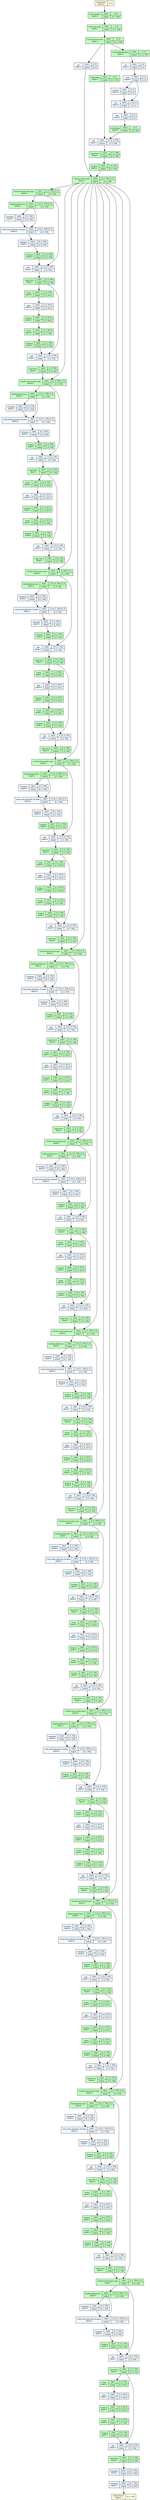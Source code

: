 strict digraph Roberta {
	graph [ordering=in size="149.7,149.7"]
	node [align=left fontname="Linux libertine" fontsize=10 height=0.2 ranksep=0.1 shape=record style=filled]
	edge [fontsize=10]
	0 [label="input-tensor&#92;ndepth:0|(2, 6)" fillcolor=lightyellow]
	1 [label="RobertaModel&#92;ndepth:0|{input:|output:}|{(2, 6)|(2, 6, 768)}" fillcolor=darkseagreen1]
	2 [label="RobertaEncoder&#92;ndepth:1|{input:|output:}|{(2, 6)|(2, 6, 768)}" fillcolor=darkseagreen1]
	3 [label="TransformerEncoder&#92;ndepth:2|{input:|output:}|{(2, 6)|(6, 2, 768)}" fillcolor=darkseagreen1]
	4 [label="eq&#92;ndepth:3|{input:|output:}|{(2, 6)|(2, 6)}" fillcolor=aliceblue]
	5 [label="TransformerEncoder&#92;ndepth:3|{input:|output:}|{(2, 6, 768), (2, 6)|(2, 6, 768)}" fillcolor=darkseagreen1]
	6 [label="TransformerEncoderLayer&#92;ndepth:4|{input:|output:}|{(2, 6, 768), (2, 6)|(2, 6, 768)}" fillcolor=darkseagreen1]
	7 [label="MultiheadAttention&#92;ndepth:5|{input:|output:}|{3 x (2, 6, 768), (2, 6)|(2, 6, 768)}" fillcolor=darkseagreen1]
	8 [label="transpose&#92;ndepth:6|{input:|output:}|{(2, 6, 768)|(6, 2, 768)}" fillcolor=aliceblue]
	9 [label="multi_head_attention_forward&#92;ndepth:6|{input:|output:}|{3 x (6, 2, 768), (2, 6)|(6, 2, 768)}" fillcolor=aliceblue]
	10 [label="transpose&#92;ndepth:6|{input:|output:}|{(6, 2, 768)|(2, 6, 768)}" fillcolor=aliceblue]
	11 [label="Dropout&#92;ndepth:5|{input:|output:}|{(2, 6, 768)|(2, 6, 768)}" fillcolor=darkseagreen1]
	12 [label="add&#92;ndepth:5|{input:|output:}|{2 x (2, 6, 768)|(2, 6, 768)}" fillcolor=aliceblue]
	13 [label="LayerNorm&#92;ndepth:5|{input:|output:}|{(2, 6, 768)|(2, 6, 768)}" fillcolor=darkseagreen1]
	14 [label="Linear&#92;ndepth:5|{input:|output:}|{(2, 6, 768)|(2, 6, 3072)}" fillcolor=darkseagreen1]
	15 [label="gelu&#92;ndepth:5|{input:|output:}|{(2, 6, 3072)|(2, 6, 3072)}" fillcolor=aliceblue]
	16 [label="Dropout&#92;ndepth:5|{input:|output:}|{(2, 6, 3072)|(2, 6, 3072)}" fillcolor=darkseagreen1]
	17 [label="Linear&#92;ndepth:5|{input:|output:}|{(2, 6, 3072)|(2, 6, 768)}" fillcolor=darkseagreen1]
	18 [label="Dropout&#92;ndepth:5|{input:|output:}|{(2, 6, 768)|(2, 6, 768)}" fillcolor=darkseagreen1]
	19 [label="add&#92;ndepth:5|{input:|output:}|{2 x (2, 6, 768)|(2, 6, 768)}" fillcolor=aliceblue]
	20 [label="LayerNorm&#92;ndepth:5|{input:|output:}|{(2, 6, 768)|(2, 6, 768)}" fillcolor=darkseagreen1]
	21 [label="TransformerEncoderLayer&#92;ndepth:4|{input:|output:}|{(2, 6, 768), (2, 6)|(2, 6, 768)}" fillcolor=darkseagreen1]
	22 [label="MultiheadAttention&#92;ndepth:5|{input:|output:}|{3 x (2, 6, 768), (2, 6)|(2, 6, 768)}" fillcolor=darkseagreen1]
	23 [label="transpose&#92;ndepth:6|{input:|output:}|{(2, 6, 768)|(6, 2, 768)}" fillcolor=aliceblue]
	24 [label="multi_head_attention_forward&#92;ndepth:6|{input:|output:}|{3 x (6, 2, 768), (2, 6)|(6, 2, 768)}" fillcolor=aliceblue]
	25 [label="transpose&#92;ndepth:6|{input:|output:}|{(6, 2, 768)|(2, 6, 768)}" fillcolor=aliceblue]
	26 [label="Dropout&#92;ndepth:5|{input:|output:}|{(2, 6, 768)|(2, 6, 768)}" fillcolor=darkseagreen1]
	27 [label="add&#92;ndepth:5|{input:|output:}|{2 x (2, 6, 768)|(2, 6, 768)}" fillcolor=aliceblue]
	28 [label="LayerNorm&#92;ndepth:5|{input:|output:}|{(2, 6, 768)|(2, 6, 768)}" fillcolor=darkseagreen1]
	29 [label="Linear&#92;ndepth:5|{input:|output:}|{(2, 6, 768)|(2, 6, 3072)}" fillcolor=darkseagreen1]
	30 [label="gelu&#92;ndepth:5|{input:|output:}|{(2, 6, 3072)|(2, 6, 3072)}" fillcolor=aliceblue]
	31 [label="Dropout&#92;ndepth:5|{input:|output:}|{(2, 6, 3072)|(2, 6, 3072)}" fillcolor=darkseagreen1]
	32 [label="Linear&#92;ndepth:5|{input:|output:}|{(2, 6, 3072)|(2, 6, 768)}" fillcolor=darkseagreen1]
	33 [label="Dropout&#92;ndepth:5|{input:|output:}|{(2, 6, 768)|(2, 6, 768)}" fillcolor=darkseagreen1]
	34 [label="add&#92;ndepth:5|{input:|output:}|{2 x (2, 6, 768)|(2, 6, 768)}" fillcolor=aliceblue]
	35 [label="LayerNorm&#92;ndepth:5|{input:|output:}|{(2, 6, 768)|(2, 6, 768)}" fillcolor=darkseagreen1]
	36 [label="TransformerEncoderLayer&#92;ndepth:4|{input:|output:}|{(2, 6, 768), (2, 6)|(2, 6, 768)}" fillcolor=darkseagreen1]
	37 [label="MultiheadAttention&#92;ndepth:5|{input:|output:}|{3 x (2, 6, 768), (2, 6)|(2, 6, 768)}" fillcolor=darkseagreen1]
	38 [label="transpose&#92;ndepth:6|{input:|output:}|{(2, 6, 768)|(6, 2, 768)}" fillcolor=aliceblue]
	39 [label="multi_head_attention_forward&#92;ndepth:6|{input:|output:}|{3 x (6, 2, 768), (2, 6)|(6, 2, 768)}" fillcolor=aliceblue]
	40 [label="transpose&#92;ndepth:6|{input:|output:}|{(6, 2, 768)|(2, 6, 768)}" fillcolor=aliceblue]
	41 [label="Dropout&#92;ndepth:5|{input:|output:}|{(2, 6, 768)|(2, 6, 768)}" fillcolor=darkseagreen1]
	42 [label="add&#92;ndepth:5|{input:|output:}|{2 x (2, 6, 768)|(2, 6, 768)}" fillcolor=aliceblue]
	43 [label="LayerNorm&#92;ndepth:5|{input:|output:}|{(2, 6, 768)|(2, 6, 768)}" fillcolor=darkseagreen1]
	44 [label="Linear&#92;ndepth:5|{input:|output:}|{(2, 6, 768)|(2, 6, 3072)}" fillcolor=darkseagreen1]
	45 [label="gelu&#92;ndepth:5|{input:|output:}|{(2, 6, 3072)|(2, 6, 3072)}" fillcolor=aliceblue]
	46 [label="Dropout&#92;ndepth:5|{input:|output:}|{(2, 6, 3072)|(2, 6, 3072)}" fillcolor=darkseagreen1]
	47 [label="Linear&#92;ndepth:5|{input:|output:}|{(2, 6, 3072)|(2, 6, 768)}" fillcolor=darkseagreen1]
	48 [label="Dropout&#92;ndepth:5|{input:|output:}|{(2, 6, 768)|(2, 6, 768)}" fillcolor=darkseagreen1]
	49 [label="add&#92;ndepth:5|{input:|output:}|{2 x (2, 6, 768)|(2, 6, 768)}" fillcolor=aliceblue]
	50 [label="LayerNorm&#92;ndepth:5|{input:|output:}|{(2, 6, 768)|(2, 6, 768)}" fillcolor=darkseagreen1]
	51 [label="TransformerEncoderLayer&#92;ndepth:4|{input:|output:}|{(2, 6, 768), (2, 6)|(2, 6, 768)}" fillcolor=darkseagreen1]
	52 [label="MultiheadAttention&#92;ndepth:5|{input:|output:}|{3 x (2, 6, 768), (2, 6)|(2, 6, 768)}" fillcolor=darkseagreen1]
	53 [label="transpose&#92;ndepth:6|{input:|output:}|{(2, 6, 768)|(6, 2, 768)}" fillcolor=aliceblue]
	54 [label="multi_head_attention_forward&#92;ndepth:6|{input:|output:}|{3 x (6, 2, 768), (2, 6)|(6, 2, 768)}" fillcolor=aliceblue]
	55 [label="transpose&#92;ndepth:6|{input:|output:}|{(6, 2, 768)|(2, 6, 768)}" fillcolor=aliceblue]
	56 [label="Dropout&#92;ndepth:5|{input:|output:}|{(2, 6, 768)|(2, 6, 768)}" fillcolor=darkseagreen1]
	57 [label="add&#92;ndepth:5|{input:|output:}|{2 x (2, 6, 768)|(2, 6, 768)}" fillcolor=aliceblue]
	58 [label="LayerNorm&#92;ndepth:5|{input:|output:}|{(2, 6, 768)|(2, 6, 768)}" fillcolor=darkseagreen1]
	59 [label="Linear&#92;ndepth:5|{input:|output:}|{(2, 6, 768)|(2, 6, 3072)}" fillcolor=darkseagreen1]
	60 [label="gelu&#92;ndepth:5|{input:|output:}|{(2, 6, 3072)|(2, 6, 3072)}" fillcolor=aliceblue]
	61 [label="Dropout&#92;ndepth:5|{input:|output:}|{(2, 6, 3072)|(2, 6, 3072)}" fillcolor=darkseagreen1]
	62 [label="Linear&#92;ndepth:5|{input:|output:}|{(2, 6, 3072)|(2, 6, 768)}" fillcolor=darkseagreen1]
	63 [label="Dropout&#92;ndepth:5|{input:|output:}|{(2, 6, 768)|(2, 6, 768)}" fillcolor=darkseagreen1]
	64 [label="add&#92;ndepth:5|{input:|output:}|{2 x (2, 6, 768)|(2, 6, 768)}" fillcolor=aliceblue]
	65 [label="LayerNorm&#92;ndepth:5|{input:|output:}|{(2, 6, 768)|(2, 6, 768)}" fillcolor=darkseagreen1]
	66 [label="TransformerEncoderLayer&#92;ndepth:4|{input:|output:}|{(2, 6, 768), (2, 6)|(2, 6, 768)}" fillcolor=darkseagreen1]
	67 [label="MultiheadAttention&#92;ndepth:5|{input:|output:}|{3 x (2, 6, 768), (2, 6)|(2, 6, 768)}" fillcolor=darkseagreen1]
	68 [label="transpose&#92;ndepth:6|{input:|output:}|{(2, 6, 768)|(6, 2, 768)}" fillcolor=aliceblue]
	69 [label="multi_head_attention_forward&#92;ndepth:6|{input:|output:}|{3 x (6, 2, 768), (2, 6)|(6, 2, 768)}" fillcolor=aliceblue]
	70 [label="transpose&#92;ndepth:6|{input:|output:}|{(6, 2, 768)|(2, 6, 768)}" fillcolor=aliceblue]
	71 [label="Dropout&#92;ndepth:5|{input:|output:}|{(2, 6, 768)|(2, 6, 768)}" fillcolor=darkseagreen1]
	72 [label="add&#92;ndepth:5|{input:|output:}|{2 x (2, 6, 768)|(2, 6, 768)}" fillcolor=aliceblue]
	73 [label="LayerNorm&#92;ndepth:5|{input:|output:}|{(2, 6, 768)|(2, 6, 768)}" fillcolor=darkseagreen1]
	74 [label="Linear&#92;ndepth:5|{input:|output:}|{(2, 6, 768)|(2, 6, 3072)}" fillcolor=darkseagreen1]
	75 [label="gelu&#92;ndepth:5|{input:|output:}|{(2, 6, 3072)|(2, 6, 3072)}" fillcolor=aliceblue]
	76 [label="Dropout&#92;ndepth:5|{input:|output:}|{(2, 6, 3072)|(2, 6, 3072)}" fillcolor=darkseagreen1]
	77 [label="Linear&#92;ndepth:5|{input:|output:}|{(2, 6, 3072)|(2, 6, 768)}" fillcolor=darkseagreen1]
	78 [label="Dropout&#92;ndepth:5|{input:|output:}|{(2, 6, 768)|(2, 6, 768)}" fillcolor=darkseagreen1]
	79 [label="add&#92;ndepth:5|{input:|output:}|{2 x (2, 6, 768)|(2, 6, 768)}" fillcolor=aliceblue]
	80 [label="LayerNorm&#92;ndepth:5|{input:|output:}|{(2, 6, 768)|(2, 6, 768)}" fillcolor=darkseagreen1]
	81 [label="TransformerEncoderLayer&#92;ndepth:4|{input:|output:}|{(2, 6, 768), (2, 6)|(2, 6, 768)}" fillcolor=darkseagreen1]
	82 [label="MultiheadAttention&#92;ndepth:5|{input:|output:}|{3 x (2, 6, 768), (2, 6)|(2, 6, 768)}" fillcolor=darkseagreen1]
	83 [label="transpose&#92;ndepth:6|{input:|output:}|{(2, 6, 768)|(6, 2, 768)}" fillcolor=aliceblue]
	84 [label="multi_head_attention_forward&#92;ndepth:6|{input:|output:}|{3 x (6, 2, 768), (2, 6)|(6, 2, 768)}" fillcolor=aliceblue]
	85 [label="transpose&#92;ndepth:6|{input:|output:}|{(6, 2, 768)|(2, 6, 768)}" fillcolor=aliceblue]
	86 [label="Dropout&#92;ndepth:5|{input:|output:}|{(2, 6, 768)|(2, 6, 768)}" fillcolor=darkseagreen1]
	87 [label="add&#92;ndepth:5|{input:|output:}|{2 x (2, 6, 768)|(2, 6, 768)}" fillcolor=aliceblue]
	88 [label="LayerNorm&#92;ndepth:5|{input:|output:}|{(2, 6, 768)|(2, 6, 768)}" fillcolor=darkseagreen1]
	89 [label="Linear&#92;ndepth:5|{input:|output:}|{(2, 6, 768)|(2, 6, 3072)}" fillcolor=darkseagreen1]
	90 [label="gelu&#92;ndepth:5|{input:|output:}|{(2, 6, 3072)|(2, 6, 3072)}" fillcolor=aliceblue]
	91 [label="Dropout&#92;ndepth:5|{input:|output:}|{(2, 6, 3072)|(2, 6, 3072)}" fillcolor=darkseagreen1]
	92 [label="Linear&#92;ndepth:5|{input:|output:}|{(2, 6, 3072)|(2, 6, 768)}" fillcolor=darkseagreen1]
	93 [label="Dropout&#92;ndepth:5|{input:|output:}|{(2, 6, 768)|(2, 6, 768)}" fillcolor=darkseagreen1]
	94 [label="add&#92;ndepth:5|{input:|output:}|{2 x (2, 6, 768)|(2, 6, 768)}" fillcolor=aliceblue]
	95 [label="LayerNorm&#92;ndepth:5|{input:|output:}|{(2, 6, 768)|(2, 6, 768)}" fillcolor=darkseagreen1]
	96 [label="TransformerEncoderLayer&#92;ndepth:4|{input:|output:}|{(2, 6, 768), (2, 6)|(2, 6, 768)}" fillcolor=darkseagreen1]
	97 [label="MultiheadAttention&#92;ndepth:5|{input:|output:}|{3 x (2, 6, 768), (2, 6)|(2, 6, 768)}" fillcolor=darkseagreen1]
	98 [label="transpose&#92;ndepth:6|{input:|output:}|{(2, 6, 768)|(6, 2, 768)}" fillcolor=aliceblue]
	99 [label="multi_head_attention_forward&#92;ndepth:6|{input:|output:}|{3 x (6, 2, 768), (2, 6)|(6, 2, 768)}" fillcolor=aliceblue]
	100 [label="transpose&#92;ndepth:6|{input:|output:}|{(6, 2, 768)|(2, 6, 768)}" fillcolor=aliceblue]
	101 [label="Dropout&#92;ndepth:5|{input:|output:}|{(2, 6, 768)|(2, 6, 768)}" fillcolor=darkseagreen1]
	102 [label="add&#92;ndepth:5|{input:|output:}|{2 x (2, 6, 768)|(2, 6, 768)}" fillcolor=aliceblue]
	103 [label="LayerNorm&#92;ndepth:5|{input:|output:}|{(2, 6, 768)|(2, 6, 768)}" fillcolor=darkseagreen1]
	104 [label="Linear&#92;ndepth:5|{input:|output:}|{(2, 6, 768)|(2, 6, 3072)}" fillcolor=darkseagreen1]
	105 [label="gelu&#92;ndepth:5|{input:|output:}|{(2, 6, 3072)|(2, 6, 3072)}" fillcolor=aliceblue]
	106 [label="Dropout&#92;ndepth:5|{input:|output:}|{(2, 6, 3072)|(2, 6, 3072)}" fillcolor=darkseagreen1]
	107 [label="Linear&#92;ndepth:5|{input:|output:}|{(2, 6, 3072)|(2, 6, 768)}" fillcolor=darkseagreen1]
	108 [label="Dropout&#92;ndepth:5|{input:|output:}|{(2, 6, 768)|(2, 6, 768)}" fillcolor=darkseagreen1]
	109 [label="add&#92;ndepth:5|{input:|output:}|{2 x (2, 6, 768)|(2, 6, 768)}" fillcolor=aliceblue]
	110 [label="LayerNorm&#92;ndepth:5|{input:|output:}|{(2, 6, 768)|(2, 6, 768)}" fillcolor=darkseagreen1]
	111 [label="TransformerEncoderLayer&#92;ndepth:4|{input:|output:}|{(2, 6, 768), (2, 6)|(2, 6, 768)}" fillcolor=darkseagreen1]
	112 [label="MultiheadAttention&#92;ndepth:5|{input:|output:}|{3 x (2, 6, 768), (2, 6)|(2, 6, 768)}" fillcolor=darkseagreen1]
	113 [label="transpose&#92;ndepth:6|{input:|output:}|{(2, 6, 768)|(6, 2, 768)}" fillcolor=aliceblue]
	114 [label="multi_head_attention_forward&#92;ndepth:6|{input:|output:}|{3 x (6, 2, 768), (2, 6)|(6, 2, 768)}" fillcolor=aliceblue]
	115 [label="transpose&#92;ndepth:6|{input:|output:}|{(6, 2, 768)|(2, 6, 768)}" fillcolor=aliceblue]
	116 [label="Dropout&#92;ndepth:5|{input:|output:}|{(2, 6, 768)|(2, 6, 768)}" fillcolor=darkseagreen1]
	117 [label="add&#92;ndepth:5|{input:|output:}|{2 x (2, 6, 768)|(2, 6, 768)}" fillcolor=aliceblue]
	118 [label="LayerNorm&#92;ndepth:5|{input:|output:}|{(2, 6, 768)|(2, 6, 768)}" fillcolor=darkseagreen1]
	119 [label="Linear&#92;ndepth:5|{input:|output:}|{(2, 6, 768)|(2, 6, 3072)}" fillcolor=darkseagreen1]
	120 [label="gelu&#92;ndepth:5|{input:|output:}|{(2, 6, 3072)|(2, 6, 3072)}" fillcolor=aliceblue]
	121 [label="Dropout&#92;ndepth:5|{input:|output:}|{(2, 6, 3072)|(2, 6, 3072)}" fillcolor=darkseagreen1]
	122 [label="Linear&#92;ndepth:5|{input:|output:}|{(2, 6, 3072)|(2, 6, 768)}" fillcolor=darkseagreen1]
	123 [label="Dropout&#92;ndepth:5|{input:|output:}|{(2, 6, 768)|(2, 6, 768)}" fillcolor=darkseagreen1]
	124 [label="add&#92;ndepth:5|{input:|output:}|{2 x (2, 6, 768)|(2, 6, 768)}" fillcolor=aliceblue]
	125 [label="LayerNorm&#92;ndepth:5|{input:|output:}|{(2, 6, 768)|(2, 6, 768)}" fillcolor=darkseagreen1]
	126 [label="TransformerEncoderLayer&#92;ndepth:4|{input:|output:}|{(2, 6, 768), (2, 6)|(2, 6, 768)}" fillcolor=darkseagreen1]
	127 [label="MultiheadAttention&#92;ndepth:5|{input:|output:}|{3 x (2, 6, 768), (2, 6)|(2, 6, 768)}" fillcolor=darkseagreen1]
	128 [label="transpose&#92;ndepth:6|{input:|output:}|{(2, 6, 768)|(6, 2, 768)}" fillcolor=aliceblue]
	129 [label="multi_head_attention_forward&#92;ndepth:6|{input:|output:}|{3 x (6, 2, 768), (2, 6)|(6, 2, 768)}" fillcolor=aliceblue]
	130 [label="transpose&#92;ndepth:6|{input:|output:}|{(6, 2, 768)|(2, 6, 768)}" fillcolor=aliceblue]
	131 [label="Dropout&#92;ndepth:5|{input:|output:}|{(2, 6, 768)|(2, 6, 768)}" fillcolor=darkseagreen1]
	132 [label="add&#92;ndepth:5|{input:|output:}|{2 x (2, 6, 768)|(2, 6, 768)}" fillcolor=aliceblue]
	133 [label="LayerNorm&#92;ndepth:5|{input:|output:}|{(2, 6, 768)|(2, 6, 768)}" fillcolor=darkseagreen1]
	134 [label="Linear&#92;ndepth:5|{input:|output:}|{(2, 6, 768)|(2, 6, 3072)}" fillcolor=darkseagreen1]
	135 [label="gelu&#92;ndepth:5|{input:|output:}|{(2, 6, 3072)|(2, 6, 3072)}" fillcolor=aliceblue]
	136 [label="Dropout&#92;ndepth:5|{input:|output:}|{(2, 6, 3072)|(2, 6, 3072)}" fillcolor=darkseagreen1]
	137 [label="Linear&#92;ndepth:5|{input:|output:}|{(2, 6, 3072)|(2, 6, 768)}" fillcolor=darkseagreen1]
	138 [label="Dropout&#92;ndepth:5|{input:|output:}|{(2, 6, 768)|(2, 6, 768)}" fillcolor=darkseagreen1]
	139 [label="add&#92;ndepth:5|{input:|output:}|{2 x (2, 6, 768)|(2, 6, 768)}" fillcolor=aliceblue]
	140 [label="LayerNorm&#92;ndepth:5|{input:|output:}|{(2, 6, 768)|(2, 6, 768)}" fillcolor=darkseagreen1]
	141 [label="TransformerEncoderLayer&#92;ndepth:4|{input:|output:}|{(2, 6, 768), (2, 6)|(2, 6, 768)}" fillcolor=darkseagreen1]
	142 [label="MultiheadAttention&#92;ndepth:5|{input:|output:}|{3 x (2, 6, 768), (2, 6)|(2, 6, 768)}" fillcolor=darkseagreen1]
	143 [label="transpose&#92;ndepth:6|{input:|output:}|{(2, 6, 768)|(6, 2, 768)}" fillcolor=aliceblue]
	144 [label="multi_head_attention_forward&#92;ndepth:6|{input:|output:}|{3 x (6, 2, 768), (2, 6)|(6, 2, 768)}" fillcolor=aliceblue]
	145 [label="transpose&#92;ndepth:6|{input:|output:}|{(6, 2, 768)|(2, 6, 768)}" fillcolor=aliceblue]
	146 [label="Dropout&#92;ndepth:5|{input:|output:}|{(2, 6, 768)|(2, 6, 768)}" fillcolor=darkseagreen1]
	147 [label="add&#92;ndepth:5|{input:|output:}|{2 x (2, 6, 768)|(2, 6, 768)}" fillcolor=aliceblue]
	148 [label="LayerNorm&#92;ndepth:5|{input:|output:}|{(2, 6, 768)|(2, 6, 768)}" fillcolor=darkseagreen1]
	149 [label="Linear&#92;ndepth:5|{input:|output:}|{(2, 6, 768)|(2, 6, 3072)}" fillcolor=darkseagreen1]
	150 [label="gelu&#92;ndepth:5|{input:|output:}|{(2, 6, 3072)|(2, 6, 3072)}" fillcolor=aliceblue]
	151 [label="Dropout&#92;ndepth:5|{input:|output:}|{(2, 6, 3072)|(2, 6, 3072)}" fillcolor=darkseagreen1]
	152 [label="Linear&#92;ndepth:5|{input:|output:}|{(2, 6, 3072)|(2, 6, 768)}" fillcolor=darkseagreen1]
	153 [label="Dropout&#92;ndepth:5|{input:|output:}|{(2, 6, 768)|(2, 6, 768)}" fillcolor=darkseagreen1]
	154 [label="add&#92;ndepth:5|{input:|output:}|{2 x (2, 6, 768)|(2, 6, 768)}" fillcolor=aliceblue]
	155 [label="LayerNorm&#92;ndepth:5|{input:|output:}|{(2, 6, 768)|(2, 6, 768)}" fillcolor=darkseagreen1]
	156 [label="TransformerEncoderLayer&#92;ndepth:4|{input:|output:}|{(2, 6, 768), (2, 6)|(2, 6, 768)}" fillcolor=darkseagreen1]
	157 [label="MultiheadAttention&#92;ndepth:5|{input:|output:}|{3 x (2, 6, 768), (2, 6)|(2, 6, 768)}" fillcolor=darkseagreen1]
	158 [label="transpose&#92;ndepth:6|{input:|output:}|{(2, 6, 768)|(6, 2, 768)}" fillcolor=aliceblue]
	159 [label="multi_head_attention_forward&#92;ndepth:6|{input:|output:}|{3 x (6, 2, 768), (2, 6)|(6, 2, 768)}" fillcolor=aliceblue]
	160 [label="transpose&#92;ndepth:6|{input:|output:}|{(6, 2, 768)|(2, 6, 768)}" fillcolor=aliceblue]
	161 [label="Dropout&#92;ndepth:5|{input:|output:}|{(2, 6, 768)|(2, 6, 768)}" fillcolor=darkseagreen1]
	162 [label="add&#92;ndepth:5|{input:|output:}|{2 x (2, 6, 768)|(2, 6, 768)}" fillcolor=aliceblue]
	163 [label="LayerNorm&#92;ndepth:5|{input:|output:}|{(2, 6, 768)|(2, 6, 768)}" fillcolor=darkseagreen1]
	164 [label="Linear&#92;ndepth:5|{input:|output:}|{(2, 6, 768)|(2, 6, 3072)}" fillcolor=darkseagreen1]
	165 [label="gelu&#92;ndepth:5|{input:|output:}|{(2, 6, 3072)|(2, 6, 3072)}" fillcolor=aliceblue]
	166 [label="Dropout&#92;ndepth:5|{input:|output:}|{(2, 6, 3072)|(2, 6, 3072)}" fillcolor=darkseagreen1]
	167 [label="Linear&#92;ndepth:5|{input:|output:}|{(2, 6, 3072)|(2, 6, 768)}" fillcolor=darkseagreen1]
	168 [label="Dropout&#92;ndepth:5|{input:|output:}|{(2, 6, 768)|(2, 6, 768)}" fillcolor=darkseagreen1]
	169 [label="add&#92;ndepth:5|{input:|output:}|{2 x (2, 6, 768)|(2, 6, 768)}" fillcolor=aliceblue]
	170 [label="LayerNorm&#92;ndepth:5|{input:|output:}|{(2, 6, 768)|(2, 6, 768)}" fillcolor=darkseagreen1]
	171 [label="TransformerEncoderLayer&#92;ndepth:4|{input:|output:}|{(2, 6, 768), (2, 6)|(2, 6, 768)}" fillcolor=darkseagreen1]
	172 [label="MultiheadAttention&#92;ndepth:5|{input:|output:}|{3 x (2, 6, 768), (2, 6)|(2, 6, 768)}" fillcolor=darkseagreen1]
	173 [label="transpose&#92;ndepth:6|{input:|output:}|{(2, 6, 768)|(6, 2, 768)}" fillcolor=aliceblue]
	174 [label="multi_head_attention_forward&#92;ndepth:6|{input:|output:}|{3 x (6, 2, 768), (2, 6)|(6, 2, 768)}" fillcolor=aliceblue]
	175 [label="transpose&#92;ndepth:6|{input:|output:}|{(6, 2, 768)|(2, 6, 768)}" fillcolor=aliceblue]
	176 [label="Dropout&#92;ndepth:5|{input:|output:}|{(2, 6, 768)|(2, 6, 768)}" fillcolor=darkseagreen1]
	177 [label="add&#92;ndepth:5|{input:|output:}|{2 x (2, 6, 768)|(2, 6, 768)}" fillcolor=aliceblue]
	178 [label="LayerNorm&#92;ndepth:5|{input:|output:}|{(2, 6, 768)|(2, 6, 768)}" fillcolor=darkseagreen1]
	179 [label="Linear&#92;ndepth:5|{input:|output:}|{(2, 6, 768)|(2, 6, 3072)}" fillcolor=darkseagreen1]
	180 [label="gelu&#92;ndepth:5|{input:|output:}|{(2, 6, 3072)|(2, 6, 3072)}" fillcolor=aliceblue]
	181 [label="Dropout&#92;ndepth:5|{input:|output:}|{(2, 6, 3072)|(2, 6, 3072)}" fillcolor=darkseagreen1]
	182 [label="Linear&#92;ndepth:5|{input:|output:}|{(2, 6, 3072)|(2, 6, 768)}" fillcolor=darkseagreen1]
	183 [label="Dropout&#92;ndepth:5|{input:|output:}|{(2, 6, 768)|(2, 6, 768)}" fillcolor=darkseagreen1]
	184 [label="add&#92;ndepth:5|{input:|output:}|{2 x (2, 6, 768)|(2, 6, 768)}" fillcolor=aliceblue]
	185 [label="LayerNorm&#92;ndepth:5|{input:|output:}|{(2, 6, 768)|(2, 6, 768)}" fillcolor=darkseagreen1]
	186 [label="transpose&#92;ndepth:3|{input:|output:}|{(2, 6, 768)|(6, 2, 768)}" fillcolor=aliceblue]
	187 [label="transpose&#92;ndepth:2|{input:|output:}|{(6, 2, 768)|(2, 6, 768)}" fillcolor=aliceblue]
	188 [label="output-tensor&#92;ndepth:0|(2, 6, 768)" fillcolor=lightyellow]
	178 [label="LayerNorm&#92;ndepth:5|{input:|output:}|{(2, 6, 768)|(2, 6, 768)}" fillcolor=darkseagreen1]
	172 [label="MultiheadAttention&#92;ndepth:5|{input:|output:}|{3 x (2, 6, 768), (2, 6)|(2, 6, 768)}" fillcolor=darkseagreen1]
	171 [label="TransformerEncoderLayer&#92;ndepth:4|{input:|output:}|{(2, 6, 768), (2, 6)|(2, 6, 768)}" fillcolor=darkseagreen1]
	163 [label="LayerNorm&#92;ndepth:5|{input:|output:}|{(2, 6, 768)|(2, 6, 768)}" fillcolor=darkseagreen1]
	157 [label="MultiheadAttention&#92;ndepth:5|{input:|output:}|{3 x (2, 6, 768), (2, 6)|(2, 6, 768)}" fillcolor=darkseagreen1]
	156 [label="TransformerEncoderLayer&#92;ndepth:4|{input:|output:}|{(2, 6, 768), (2, 6)|(2, 6, 768)}" fillcolor=darkseagreen1]
	148 [label="LayerNorm&#92;ndepth:5|{input:|output:}|{(2, 6, 768)|(2, 6, 768)}" fillcolor=darkseagreen1]
	142 [label="MultiheadAttention&#92;ndepth:5|{input:|output:}|{3 x (2, 6, 768), (2, 6)|(2, 6, 768)}" fillcolor=darkseagreen1]
	141 [label="TransformerEncoderLayer&#92;ndepth:4|{input:|output:}|{(2, 6, 768), (2, 6)|(2, 6, 768)}" fillcolor=darkseagreen1]
	133 [label="LayerNorm&#92;ndepth:5|{input:|output:}|{(2, 6, 768)|(2, 6, 768)}" fillcolor=darkseagreen1]
	127 [label="MultiheadAttention&#92;ndepth:5|{input:|output:}|{3 x (2, 6, 768), (2, 6)|(2, 6, 768)}" fillcolor=darkseagreen1]
	126 [label="TransformerEncoderLayer&#92;ndepth:4|{input:|output:}|{(2, 6, 768), (2, 6)|(2, 6, 768)}" fillcolor=darkseagreen1]
	118 [label="LayerNorm&#92;ndepth:5|{input:|output:}|{(2, 6, 768)|(2, 6, 768)}" fillcolor=darkseagreen1]
	112 [label="MultiheadAttention&#92;ndepth:5|{input:|output:}|{3 x (2, 6, 768), (2, 6)|(2, 6, 768)}" fillcolor=darkseagreen1]
	111 [label="TransformerEncoderLayer&#92;ndepth:4|{input:|output:}|{(2, 6, 768), (2, 6)|(2, 6, 768)}" fillcolor=darkseagreen1]
	103 [label="LayerNorm&#92;ndepth:5|{input:|output:}|{(2, 6, 768)|(2, 6, 768)}" fillcolor=darkseagreen1]
	97 [label="MultiheadAttention&#92;ndepth:5|{input:|output:}|{3 x (2, 6, 768), (2, 6)|(2, 6, 768)}" fillcolor=darkseagreen1]
	96 [label="TransformerEncoderLayer&#92;ndepth:4|{input:|output:}|{(2, 6, 768), (2, 6)|(2, 6, 768)}" fillcolor=darkseagreen1]
	88 [label="LayerNorm&#92;ndepth:5|{input:|output:}|{(2, 6, 768)|(2, 6, 768)}" fillcolor=darkseagreen1]
	82 [label="MultiheadAttention&#92;ndepth:5|{input:|output:}|{3 x (2, 6, 768), (2, 6)|(2, 6, 768)}" fillcolor=darkseagreen1]
	81 [label="TransformerEncoderLayer&#92;ndepth:4|{input:|output:}|{(2, 6, 768), (2, 6)|(2, 6, 768)}" fillcolor=darkseagreen1]
	73 [label="LayerNorm&#92;ndepth:5|{input:|output:}|{(2, 6, 768)|(2, 6, 768)}" fillcolor=darkseagreen1]
	67 [label="MultiheadAttention&#92;ndepth:5|{input:|output:}|{3 x (2, 6, 768), (2, 6)|(2, 6, 768)}" fillcolor=darkseagreen1]
	66 [label="TransformerEncoderLayer&#92;ndepth:4|{input:|output:}|{(2, 6, 768), (2, 6)|(2, 6, 768)}" fillcolor=darkseagreen1]
	58 [label="LayerNorm&#92;ndepth:5|{input:|output:}|{(2, 6, 768)|(2, 6, 768)}" fillcolor=darkseagreen1]
	52 [label="MultiheadAttention&#92;ndepth:5|{input:|output:}|{3 x (2, 6, 768), (2, 6)|(2, 6, 768)}" fillcolor=darkseagreen1]
	51 [label="TransformerEncoderLayer&#92;ndepth:4|{input:|output:}|{(2, 6, 768), (2, 6)|(2, 6, 768)}" fillcolor=darkseagreen1]
	43 [label="LayerNorm&#92;ndepth:5|{input:|output:}|{(2, 6, 768)|(2, 6, 768)}" fillcolor=darkseagreen1]
	37 [label="MultiheadAttention&#92;ndepth:5|{input:|output:}|{3 x (2, 6, 768), (2, 6)|(2, 6, 768)}" fillcolor=darkseagreen1]
	36 [label="TransformerEncoderLayer&#92;ndepth:4|{input:|output:}|{(2, 6, 768), (2, 6)|(2, 6, 768)}" fillcolor=darkseagreen1]
	28 [label="LayerNorm&#92;ndepth:5|{input:|output:}|{(2, 6, 768)|(2, 6, 768)}" fillcolor=darkseagreen1]
	22 [label="MultiheadAttention&#92;ndepth:5|{input:|output:}|{3 x (2, 6, 768), (2, 6)|(2, 6, 768)}" fillcolor=darkseagreen1]
	21 [label="TransformerEncoderLayer&#92;ndepth:4|{input:|output:}|{(2, 6, 768), (2, 6)|(2, 6, 768)}" fillcolor=darkseagreen1]
	13 [label="LayerNorm&#92;ndepth:5|{input:|output:}|{(2, 6, 768)|(2, 6, 768)}" fillcolor=darkseagreen1]
	7 [label="MultiheadAttention&#92;ndepth:5|{input:|output:}|{3 x (2, 6, 768), (2, 6)|(2, 6, 768)}" fillcolor=darkseagreen1]
	6 [label="TransformerEncoderLayer&#92;ndepth:4|{input:|output:}|{(2, 6, 768), (2, 6)|(2, 6, 768)}" fillcolor=darkseagreen1]
	5 [label="TransformerEncoder&#92;ndepth:3|{input:|output:}|{(2, 6, 768), (2, 6)|(2, 6, 768)}" fillcolor=darkseagreen1]
	5 [label="TransformerEncoder&#92;ndepth:3|{input:|output:}|{(2, 6, 768), (2, 6)|(2, 6, 768)}" fillcolor=darkseagreen1]
	5 [label="TransformerEncoder&#92;ndepth:3|{input:|output:}|{(2, 6, 768), (2, 6)|(2, 6, 768)}" fillcolor=darkseagreen1]
	5 [label="TransformerEncoder&#92;ndepth:3|{input:|output:}|{(2, 6, 768), (2, 6)|(2, 6, 768)}" fillcolor=darkseagreen1]
	5 [label="TransformerEncoder&#92;ndepth:3|{input:|output:}|{(2, 6, 768), (2, 6)|(2, 6, 768)}" fillcolor=darkseagreen1]
	5 [label="TransformerEncoder&#92;ndepth:3|{input:|output:}|{(2, 6, 768), (2, 6)|(2, 6, 768)}" fillcolor=darkseagreen1]
	5 [label="TransformerEncoder&#92;ndepth:3|{input:|output:}|{(2, 6, 768), (2, 6)|(2, 6, 768)}" fillcolor=darkseagreen1]
	5 [label="TransformerEncoder&#92;ndepth:3|{input:|output:}|{(2, 6, 768), (2, 6)|(2, 6, 768)}" fillcolor=darkseagreen1]
	5 [label="TransformerEncoder&#92;ndepth:3|{input:|output:}|{(2, 6, 768), (2, 6)|(2, 6, 768)}" fillcolor=darkseagreen1]
	5 [label="TransformerEncoder&#92;ndepth:3|{input:|output:}|{(2, 6, 768), (2, 6)|(2, 6, 768)}" fillcolor=darkseagreen1]
	5 [label="TransformerEncoder&#92;ndepth:3|{input:|output:}|{(2, 6, 768), (2, 6)|(2, 6, 768)}" fillcolor=darkseagreen1]
	3 [label="TransformerEncoder&#92;ndepth:2|{input:|output:}|{(2, 6)|(6, 2, 768)}" fillcolor=darkseagreen1]
	189 [label="Embedding&#92;ndepth:3|{input:|output:}|{(2, 6)|(2, 6, 768)}" fillcolor=darkseagreen1]
	190 [label="add&#92;ndepth:3|{input:|output:}|{2 x (2, 6, 768)|(2, 6, 768)}" fillcolor=aliceblue]
	191 [label="LayerNorm&#92;ndepth:3|{input:|output:}|{(2, 6, 768)|(2, 6, 768)}" fillcolor=darkseagreen1]
	192 [label="Dropout&#92;ndepth:3|{input:|output:}|{(2, 6, 768)|(2, 6, 768)}" fillcolor=darkseagreen1]
	3 [label="TransformerEncoder&#92;ndepth:2|{input:|output:}|{(2, 6)|(6, 2, 768)}" fillcolor=darkseagreen1]
	193 [label="PositionalEmbedding&#92;ndepth:3|{input:|output:}|{(2, 6)|(2, 6, 768)}" fillcolor=darkseagreen1]
	194 [label="ne&#92;ndepth:4|{input:|output:}|{(2, 6)|(2, 6)}" fillcolor=aliceblue]
	195 [label="long&#92;ndepth:4|{input:|output:}|{(2, 6)|(2, 6)}" fillcolor=aliceblue]
	196 [label="cumsum&#92;ndepth:4|{input:|output:}|{(2, 6)|(2, 6)}" fillcolor=aliceblue]
	197 [label="mul&#92;ndepth:4|{input:|output:}|{2 x (2, 6)|(2, 6)}" fillcolor=aliceblue]
	198 [label="add&#92;ndepth:4|{input:|output:}|{(2, 6)|(2, 6)}" fillcolor=aliceblue]
	199 [label="Embedding&#92;ndepth:4|{input:|output:}|{(2, 6)|(2, 6, 768)}" fillcolor=darkseagreen1]
	195 [label="long&#92;ndepth:4|{input:|output:}|{(2, 6)|(2, 6)}" fillcolor=aliceblue]
	0 -> 1
	1 -> 2
	2 -> 3
	3 -> 4
	4 -> 5
	5 -> 6
	6 -> 7
	7 -> 8
	8 -> 9
	9 -> 10
	10 -> 11
	11 -> 12
	12 -> 13
	13 -> 14
	14 -> 15
	15 -> 16
	16 -> 17
	17 -> 18
	18 -> 19
	19 -> 20
	20 -> 21
	21 -> 22
	22 -> 23
	23 -> 24
	24 -> 25
	25 -> 26
	26 -> 27
	27 -> 28
	28 -> 29
	29 -> 30
	30 -> 31
	31 -> 32
	32 -> 33
	33 -> 34
	34 -> 35
	35 -> 36
	36 -> 37
	37 -> 38
	38 -> 39
	39 -> 40
	40 -> 41
	41 -> 42
	42 -> 43
	43 -> 44
	44 -> 45
	45 -> 46
	46 -> 47
	47 -> 48
	48 -> 49
	49 -> 50
	50 -> 51
	51 -> 52
	52 -> 53
	53 -> 54
	54 -> 55
	55 -> 56
	56 -> 57
	57 -> 58
	58 -> 59
	59 -> 60
	60 -> 61
	61 -> 62
	62 -> 63
	63 -> 64
	64 -> 65
	65 -> 66
	66 -> 67
	67 -> 68
	68 -> 69
	69 -> 70
	70 -> 71
	71 -> 72
	72 -> 73
	73 -> 74
	74 -> 75
	75 -> 76
	76 -> 77
	77 -> 78
	78 -> 79
	79 -> 80
	80 -> 81
	81 -> 82
	82 -> 83
	83 -> 84
	84 -> 85
	85 -> 86
	86 -> 87
	87 -> 88
	88 -> 89
	89 -> 90
	90 -> 91
	91 -> 92
	92 -> 93
	93 -> 94
	94 -> 95
	95 -> 96
	96 -> 97
	97 -> 98
	98 -> 99
	99 -> 100
	100 -> 101
	101 -> 102
	102 -> 103
	103 -> 104
	104 -> 105
	105 -> 106
	106 -> 107
	107 -> 108
	108 -> 109
	109 -> 110
	110 -> 111
	111 -> 112
	112 -> 113
	113 -> 114
	114 -> 115
	115 -> 116
	116 -> 117
	117 -> 118
	118 -> 119
	119 -> 120
	120 -> 121
	121 -> 122
	122 -> 123
	123 -> 124
	124 -> 125
	125 -> 126
	126 -> 127
	127 -> 128
	128 -> 129
	129 -> 130
	130 -> 131
	131 -> 132
	132 -> 133
	133 -> 134
	134 -> 135
	135 -> 136
	136 -> 137
	137 -> 138
	138 -> 139
	139 -> 140
	140 -> 141
	141 -> 142
	142 -> 143
	143 -> 144
	144 -> 145
	145 -> 146
	146 -> 147
	147 -> 148
	148 -> 149
	149 -> 150
	150 -> 151
	151 -> 152
	152 -> 153
	153 -> 154
	154 -> 155
	155 -> 156
	156 -> 157
	157 -> 158
	158 -> 159
	159 -> 160
	160 -> 161
	161 -> 162
	162 -> 163
	163 -> 164
	164 -> 165
	165 -> 166
	166 -> 167
	167 -> 168
	168 -> 169
	169 -> 170
	170 -> 171
	171 -> 172
	172 -> 173
	173 -> 174
	174 -> 175
	175 -> 176
	176 -> 177
	177 -> 178
	178 -> 179
	179 -> 180
	180 -> 181
	181 -> 182
	182 -> 183
	183 -> 184
	184 -> 185
	185 -> 186
	186 -> 187
	187 -> 188
	178 -> 184
	172 -> 174
	171 -> 177
	163 -> 169
	157 -> 159
	156 -> 162
	148 -> 154
	142 -> 144
	141 -> 147
	133 -> 139
	127 -> 129
	126 -> 132
	118 -> 124
	112 -> 114
	111 -> 117
	103 -> 109
	97 -> 99
	96 -> 102
	88 -> 94
	82 -> 84
	81 -> 87
	73 -> 79
	67 -> 69
	66 -> 72
	58 -> 64
	52 -> 54
	51 -> 57
	43 -> 49
	37 -> 39
	36 -> 42
	28 -> 34
	22 -> 24
	21 -> 27
	13 -> 19
	7 -> 9
	6 -> 12
	5 -> 21
	5 -> 36
	5 -> 51
	5 -> 66
	5 -> 81
	5 -> 96
	5 -> 111
	5 -> 126
	5 -> 141
	5 -> 156
	5 -> 171
	3 -> 189
	189 -> 190
	190 -> 191
	191 -> 192
	192 -> 5
	3 -> 193
	193 -> 194
	194 -> 195
	195 -> 196
	196 -> 197
	197 -> 198
	198 -> 199
	199 -> 190
	195 -> 197
}
